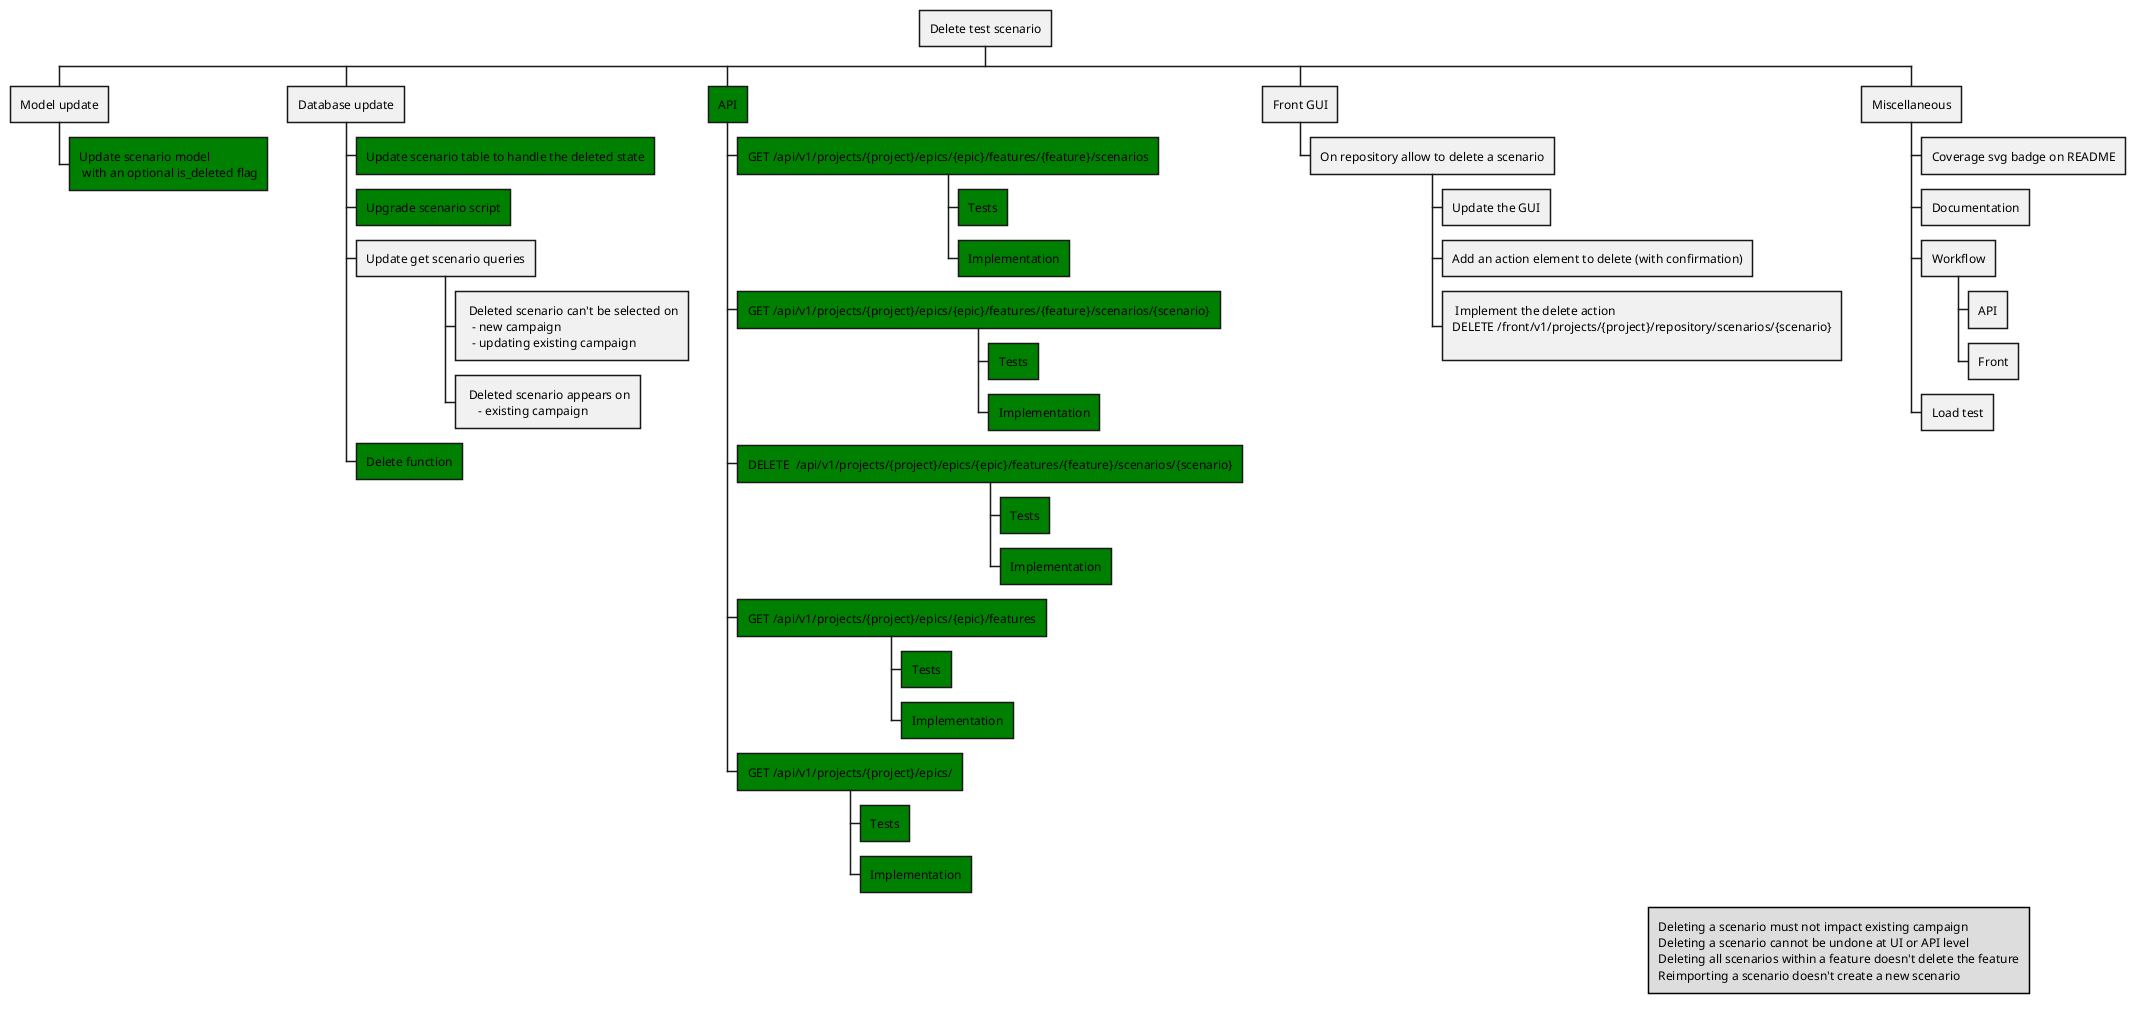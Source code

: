 @startwbs
'https://plantuml.com/wbs-diagram
'https://github.com/Hidden-goblin/eaidashboard/issues/6

* Delete test scenario
** Model update
***[#green] Update scenario model\n with an optional is_deleted flag
** Database update
***[#green] Update scenario table to handle the deleted state
***[#green] Upgrade scenario script
*** Update get scenario queries
****: Deleted scenario can't be selected on
  - new campaign
  - updating existing campaign;
****: Deleted scenario appears on
    - existing campaign;
***[#green] Delete function
**[#green] API
***[#green] GET /api/v1/projects/{project}/epics/{epic}/features/{feature}/scenarios
****[#green] Tests
****[#green] Implementation
***[#green] GET /api/v1/projects/{project}/epics/{epic}/features/{feature}/scenarios/{scenario}
****[#green] Tests
****[#green]  Implementation
***[#green] DELETE  /api/v1/projects/{project}/epics/{epic}/features/{feature}/scenarios/{scenario}
****[#green] Tests
****[#green] Implementation
***[#green] GET /api/v1/projects/{project}/epics/{epic}/features
****[#green] Tests
****[#green]  Implementation
***[#green] GET /api/v1/projects/{project}/epics/
****[#green]  Tests
****[#green]  Implementation
** Front GUI
*** On repository allow to delete a scenario
**** Update the GUI
**** Add an action element to delete (with confirmation)
****: Implement the delete action
DELETE /front/v1/projects/{project}/repository/scenarios/{scenario}
;
** Miscellaneous
*** Coverage svg badge on README
*** Documentation
*** Workflow
**** API
**** Front
*** Load test

legend right
   Deleting a scenario must not impact existing campaign
   Deleting a scenario cannot be undone at UI or API level
   Deleting all scenarios within a feature doesn't delete the feature
   Reimporting a scenario doesn't create a new scenario
endlegend

@endwbs